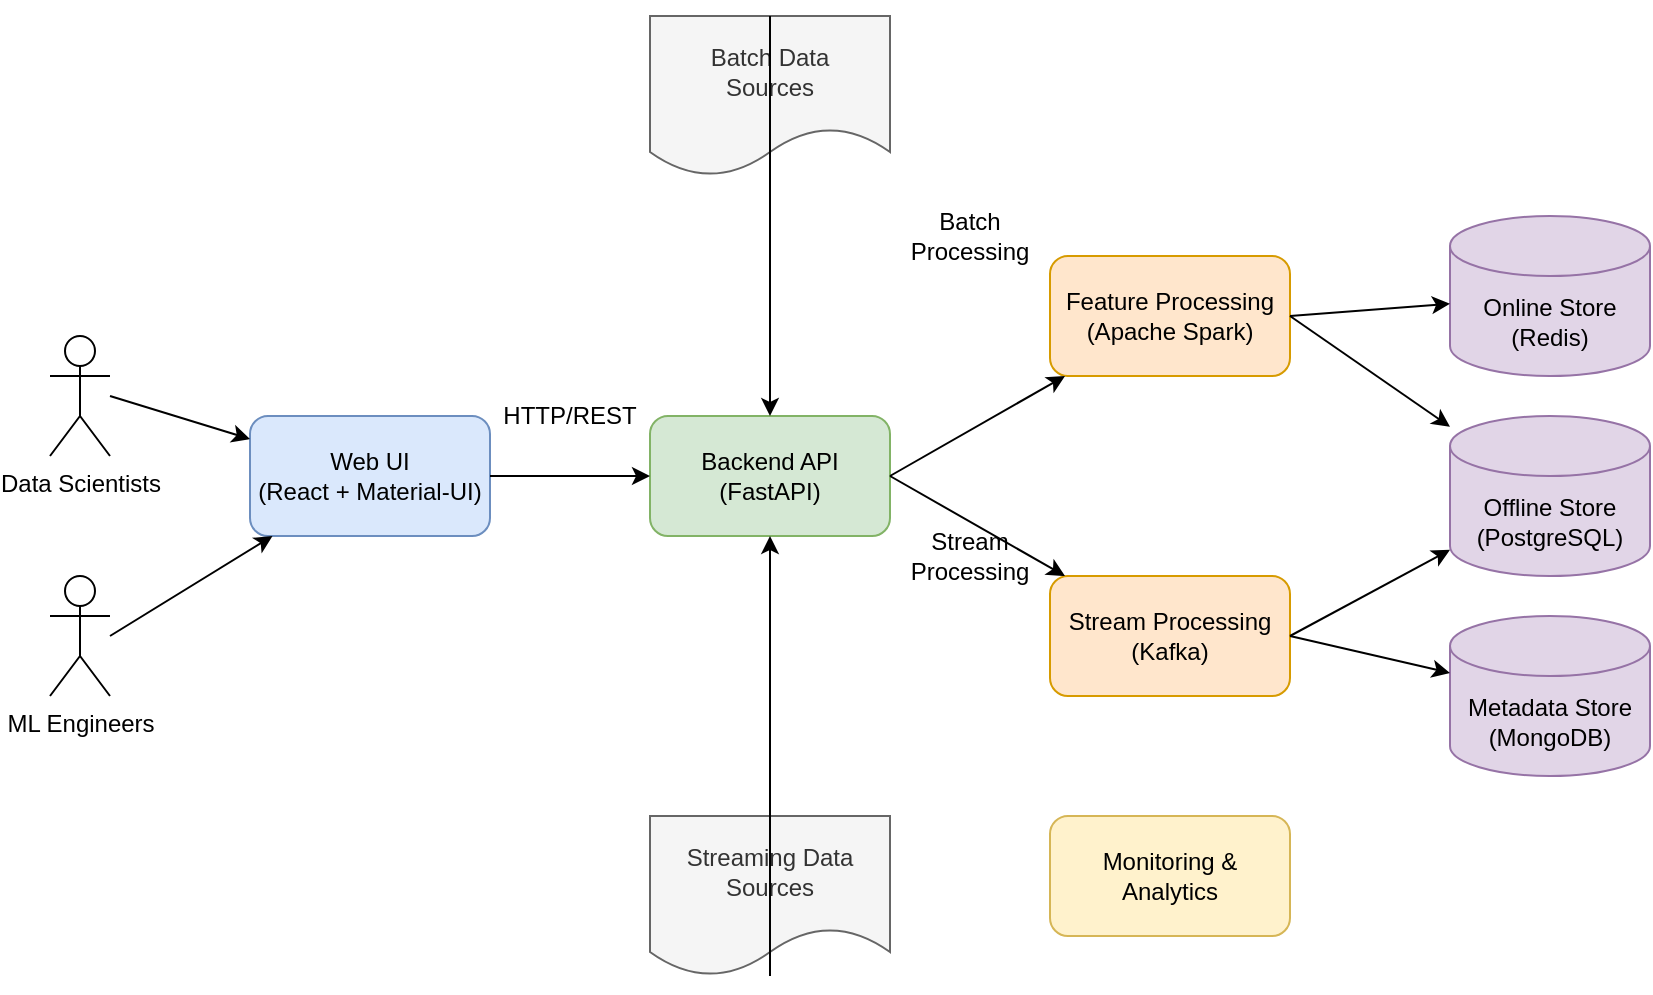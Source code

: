 <?xml version="1.0" encoding="UTF-8"?>
<mxfile version="21.1.1" type="device">
  <diagram id="fstore-architecture" name="FStore Architecture">
    <mxGraphModel dx="1422" dy="798" grid="1" gridSize="10" guides="1" tooltips="1" connect="1" arrows="1" fold="1" page="1" pageScale="1" pageWidth="1169" pageHeight="827" math="0" shadow="0">
      <root>
        <mxCell id="0" />
        <mxCell id="1" parent="0" />
        
        <!-- Users -->
        <mxCell id="2" value="Data Scientists" style="shape=umlActor;verticalLabelPosition=bottom;verticalAlign=top;html=1;" vertex="1" parent="1">
          <mxGeometry x="60" y="200" width="30" height="60" as="geometry" />
        </mxCell>
        <mxCell id="3" value="ML Engineers" style="shape=umlActor;verticalLabelPosition=bottom;verticalAlign=top;html=1;" vertex="1" parent="1">
          <mxGeometry x="60" y="320" width="30" height="60" as="geometry" />
        </mxCell>
        
        <!-- Frontend -->
        <mxCell id="4" value="Web UI&#xa;(React + Material-UI)" style="rounded=1;whiteSpace=wrap;html=1;fillColor=#dae8fc;strokeColor=#6c8ebf;" vertex="1" parent="1">
          <mxGeometry x="160" y="240" width="120" height="60" as="geometry" />
        </mxCell>
        
        <!-- Backend -->
        <mxCell id="5" value="Backend API&#xa;(FastAPI)" style="rounded=1;whiteSpace=wrap;html=1;fillColor=#d5e8d4;strokeColor=#82b366;" vertex="1" parent="1">
          <mxGeometry x="360" y="240" width="120" height="60" as="geometry" />
        </mxCell>
        
        <!-- Processing -->
        <mxCell id="6" value="Feature Processing&#xa;(Apache Spark)" style="rounded=1;whiteSpace=wrap;html=1;fillColor=#ffe6cc;strokeColor=#d79b00;" vertex="1" parent="1">
          <mxGeometry x="560" y="160" width="120" height="60" as="geometry" />
        </mxCell>
        <mxCell id="7" value="Stream Processing&#xa;(Kafka)" style="rounded=1;whiteSpace=wrap;html=1;fillColor=#ffe6cc;strokeColor=#d79b00;" vertex="1" parent="1">
          <mxGeometry x="560" y="320" width="120" height="60" as="geometry" />
        </mxCell>
        
        <!-- Storage -->
        <mxCell id="8" value="Online Store&#xa;(Redis)" style="shape=cylinder3;whiteSpace=wrap;html=1;boundedLbl=1;backgroundOutline=1;size=15;fillColor=#e1d5e7;strokeColor=#9673a6;" vertex="1" parent="1">
          <mxGeometry x="760" y="140" width="100" height="80" as="geometry" />
        </mxCell>
        <mxCell id="9" value="Offline Store&#xa;(PostgreSQL)" style="shape=cylinder3;whiteSpace=wrap;html=1;boundedLbl=1;backgroundOutline=1;size=15;fillColor=#e1d5e7;strokeColor=#9673a6;" vertex="1" parent="1">
          <mxGeometry x="760" y="240" width="100" height="80" as="geometry" />
        </mxCell>
        <mxCell id="10" value="Metadata Store&#xa;(MongoDB)" style="shape=cylinder3;whiteSpace=wrap;html=1;boundedLbl=1;backgroundOutline=1;size=15;fillColor=#e1d5e7;strokeColor=#9673a6;" vertex="1" parent="1">
          <mxGeometry x="760" y="340" width="100" height="80" as="geometry" />
        </mxCell>
        
        <!-- Data Sources -->
        <mxCell id="11" value="Batch Data&#xa;Sources" style="shape=document;whiteSpace=wrap;html=1;boundedLbl=1;fillColor=#f5f5f5;strokeColor=#666666;fontColor=#333333;" vertex="1" parent="1">
          <mxGeometry x="360" y="40" width="120" height="80" as="geometry" />
        </mxCell>
        <mxCell id="12" value="Streaming Data&#xa;Sources" style="shape=document;whiteSpace=wrap;html=1;boundedLbl=1;fillColor=#f5f5f5;strokeColor=#666666;fontColor=#333333;" vertex="1" parent="1">
          <mxGeometry x="360" y="440" width="120" height="80" as="geometry" />
        </mxCell>
        
        <!-- Monitoring -->
        <mxCell id="13" value="Monitoring &amp; Analytics" style="rounded=1;whiteSpace=wrap;html=1;fillColor=#fff2cc;strokeColor=#d6b656;" vertex="1" parent="1">
          <mxGeometry x="560" y="440" width="120" height="60" as="geometry" />
        </mxCell>
        
        <!-- Connections -->
        <mxCell id="14" value="" style="endArrow=classic;html=1;exitX=1;exitY=0.5;entryX=0;exitY=0.5;" edge="1" parent="1" source="2" target="4">
          <mxGeometry width="50" height="50" relative="1" as="geometry" />
        </mxCell>
        <mxCell id="15" value="" style="endArrow=classic;html=1;exitX=1;exitY=0.5;entryX=0;exitY=0.5;" edge="1" parent="1" source="3" target="4">
          <mxGeometry width="50" height="50" relative="1" as="geometry" />
        </mxCell>
        <mxCell id="16" value="" style="endArrow=classic;html=1;exitX=1;exitY=0.5;entryX=0;exitY=0.5;" edge="1" parent="1" source="4" target="5">
          <mxGeometry width="50" height="50" relative="1" as="geometry" />
        </mxCell>
        <mxCell id="17" value="" style="endArrow=classic;html=1;exitX=1;exitY=0.5;entryX=0;exitY=0.5;" edge="1" parent="1" source="5" target="6">
          <mxGeometry width="50" height="50" relative="1" as="geometry" />
        </mxCell>
        <mxCell id="18" value="" style="endArrow=classic;html=1;exitX=1;exitY=0.5;entryX=0;exitY=0.5;" edge="1" parent="1" source="5" target="7">
          <mxGeometry width="50" height="50" relative="1" as="geometry" />
        </mxCell>
        <mxCell id="19" value="" style="endArrow=classic;html=1;exitX=1;exitY=0.5;entryX=0;exitY=0.5;" edge="1" parent="1" source="6" target="8">
          <mxGeometry width="50" height="50" relative="1" as="geometry" />
        </mxCell>
        <mxCell id="20" value="" style="endArrow=classic;html=1;exitX=1;exitY=0.5;entryX=0;exitY=0.5;" edge="1" parent="1" source="6" target="9">
          <mxGeometry width="50" height="50" relative="1" as="geometry" />
        </mxCell>
        <mxCell id="21" value="" style="endArrow=classic;html=1;exitX=1;exitY=0.5;entryX=0;exitY=0.5;" edge="1" parent="1" source="7" target="9">
          <mxGeometry width="50" height="50" relative="1" as="geometry" />
        </mxCell>
        <mxCell id="22" value="" style="endArrow=classic;html=1;exitX=1;exitY=0.5;entryX=0;exitY=0.5;" edge="1" parent="1" source="7" target="10">
          <mxGeometry width="50" height="50" relative="1" as="geometry" />
        </mxCell>
        <mxCell id="23" value="" style="endArrow=classic;html=1;exitX=0.5;exitY=1;entryX=0.5;exitY=0;" edge="1" parent="1" source="11" target="5">
          <mxGeometry width="50" height="50" relative="1" as="geometry" />
        </mxCell>
        <mxCell id="24" value="" style="endArrow=classic;html=1;exitX=0.5;exitY=0;entryX=0.5;exitY=1;" edge="1" parent="1" source="12" target="5">
          <mxGeometry width="50" height="50" relative="1" as="geometry" />
        </mxCell>
        
        <!-- Labels -->
        <mxCell id="25" value="HTTP/REST" style="text;html=1;strokeColor=none;fillColor=none;align=center;verticalAlign=middle;whiteSpace=wrap;rounded=0;" vertex="1" parent="1">
          <mxGeometry x="290" y="230" width="60" height="20" as="geometry" />
        </mxCell>
        <mxCell id="26" value="Batch Processing" style="text;html=1;strokeColor=none;fillColor=none;align=center;verticalAlign=middle;whiteSpace=wrap;rounded=0;" vertex="1" parent="1">
          <mxGeometry x="490" y="140" width="60" height="20" as="geometry" />
        </mxCell>
        <mxCell id="27" value="Stream Processing" style="text;html=1;strokeColor=none;fillColor=none;align=center;verticalAlign=middle;whiteSpace=wrap;rounded=0;" vertex="1" parent="1">
          <mxGeometry x="490" y="300" width="60" height="20" as="geometry" />
        </mxCell>
      </root>
    </mxGraphModel>
  </diagram>
</mxfile>
